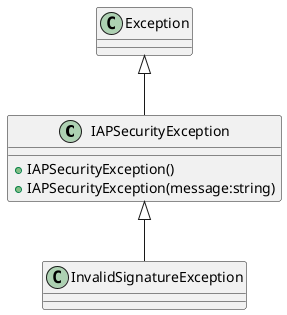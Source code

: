 @startuml
class IAPSecurityException {
    + IAPSecurityException()
    + IAPSecurityException(message:string)
}
class InvalidSignatureException {
}
Exception <|-- IAPSecurityException
IAPSecurityException <|-- InvalidSignatureException
@enduml
